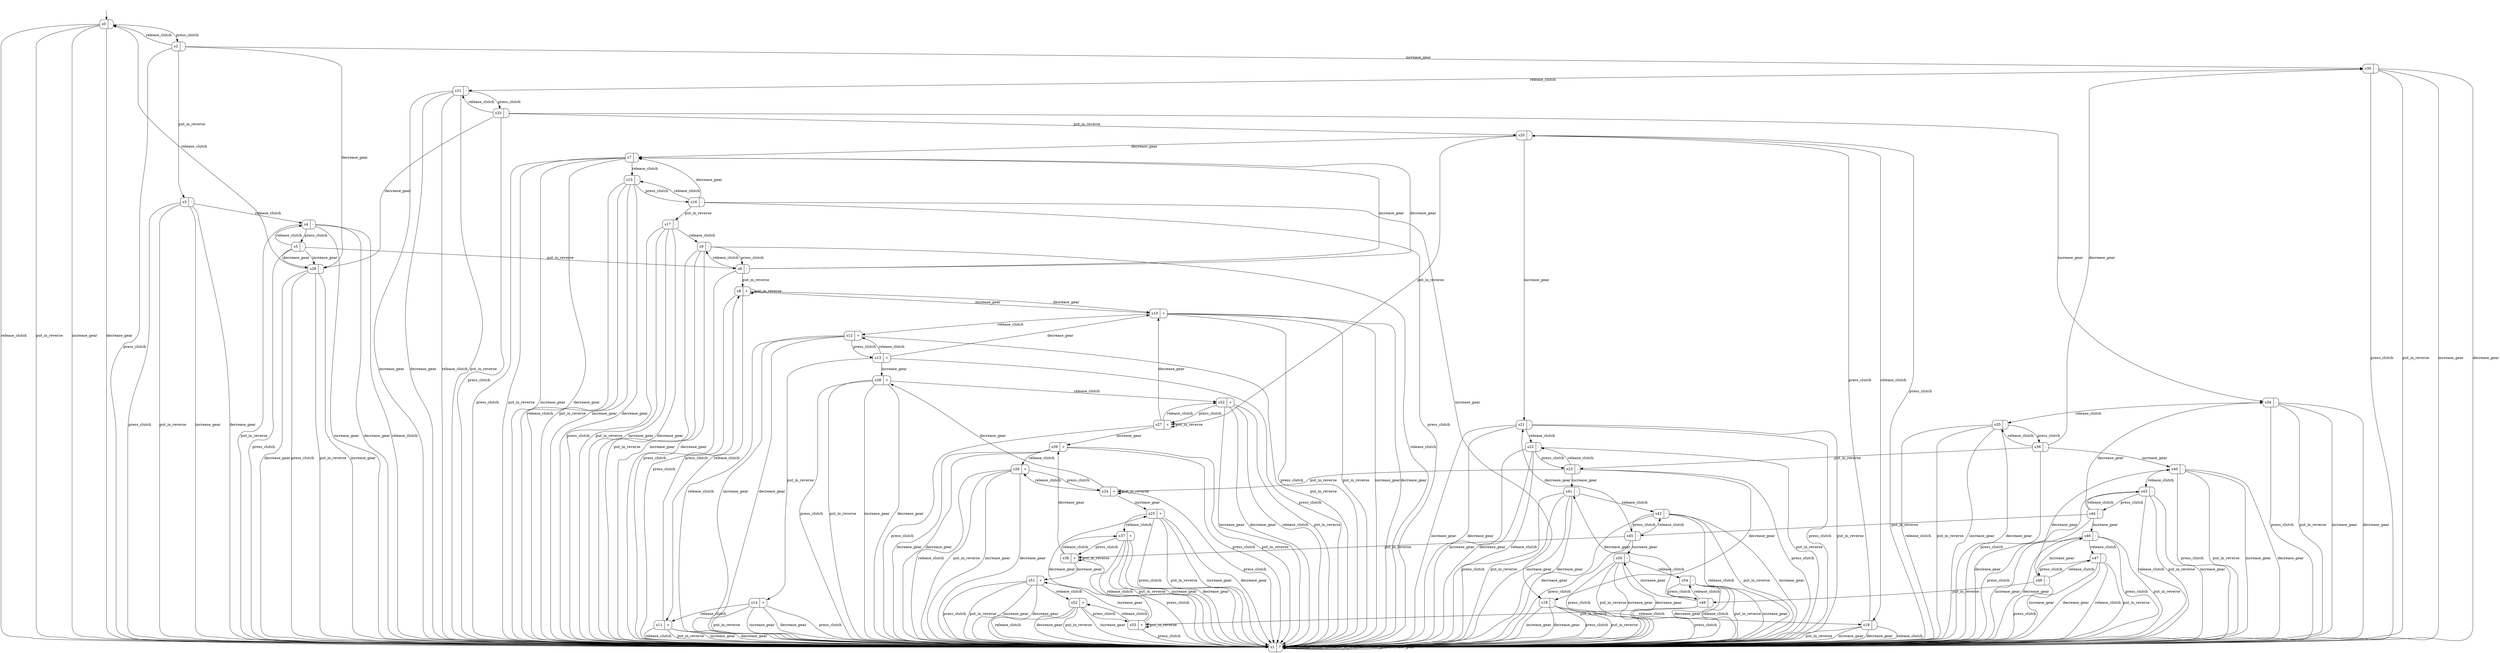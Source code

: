 digraph "output/gearbox_dfa3" {
s0 [label="s0|-", shape=record, style=rounded];
s1 [label="s1|?", shape=record, style=rounded];
s2 [label="s2|-", shape=record, style=rounded];
s3 [label="s3|-", shape=record, style=rounded];
s4 [label="s4|-", shape=record, style=rounded];
s5 [label="s5|-", shape=record, style=rounded];
s6 [label="s6|-", shape=record, style=rounded];
s7 [label="s7|-", shape=record, style=rounded];
s8 [label="s8|+", shape=record, style=rounded];
s9 [label="s9|-", shape=record, style=rounded];
s10 [label="s10|+", shape=record, style=rounded];
s11 [label="s11|+", shape=record, style=rounded];
s12 [label="s12|+", shape=record, style=rounded];
s13 [label="s13|+", shape=record, style=rounded];
s14 [label="s14|+", shape=record, style=rounded];
s15 [label="s15|-", shape=record, style=rounded];
s16 [label="s16|-", shape=record, style=rounded];
s17 [label="s17|-", shape=record, style=rounded];
s18 [label="s18|-", shape=record, style=rounded];
s19 [label="s19|-", shape=record, style=rounded];
s20 [label="s20|-", shape=record, style=rounded];
s21 [label="s21|-", shape=record, style=rounded];
s22 [label="s22|-", shape=record, style=rounded];
s23 [label="s23|-", shape=record, style=rounded];
s24 [label="s24|+", shape=record, style=rounded];
s25 [label="s25|+", shape=record, style=rounded];
s26 [label="s26|+", shape=record, style=rounded];
s27 [label="s27|+", shape=record, style=rounded];
s28 [label="s28|+", shape=record, style=rounded];
s29 [label="s29|-", shape=record, style=rounded];
s30 [label="s30|-", shape=record, style=rounded];
s31 [label="s31|-", shape=record, style=rounded];
s32 [label="s32|+", shape=record, style=rounded];
s33 [label="s33|-", shape=record, style=rounded];
s34 [label="s34|-", shape=record, style=rounded];
s35 [label="s35|-", shape=record, style=rounded];
s36 [label="s36|-", shape=record, style=rounded];
s37 [label="s37|+", shape=record, style=rounded];
s38 [label="s38|+", shape=record, style=rounded];
s39 [label="s39|+", shape=record, style=rounded];
s40 [label="s40|-", shape=record, style=rounded];
s41 [label="s41|-", shape=record, style=rounded];
s42 [label="s42|-", shape=record, style=rounded];
s43 [label="s43|-", shape=record, style=rounded];
s44 [label="s44|-", shape=record, style=rounded];
s45 [label="s45|-", shape=record, style=rounded];
s46 [label="s46|-", shape=record, style=rounded];
s47 [label="s47|-", shape=record, style=rounded];
s48 [label="s48|-", shape=record, style=rounded];
s49 [label="s49|-", shape=record, style=rounded];
s50 [label="s50|-", shape=record, style=rounded];
s51 [label="s51|+", shape=record, style=rounded];
s52 [label="s52|+", shape=record, style=rounded];
s53 [label="s53|+", shape=record, style=rounded];
s54 [label="s54|-", shape=record, style=rounded];
s0 -> s2  [label=press_clutch];
s0 -> s1  [label=release_clutch];
s0 -> s1  [label=put_in_reverse];
s0 -> s1  [label=increase_gear];
s0 -> s1  [label=decrease_gear];
s1 -> s1  [label=press_clutch];
s1 -> s1  [label=release_clutch];
s1 -> s1  [label=put_in_reverse];
s1 -> s1  [label=increase_gear];
s1 -> s1  [label=decrease_gear];
s2 -> s1  [label=press_clutch];
s2 -> s0  [label=release_clutch];
s2 -> s3  [label=put_in_reverse];
s2 -> s30  [label=increase_gear];
s2 -> s29  [label=decrease_gear];
s3 -> s1  [label=press_clutch];
s3 -> s4  [label=release_clutch];
s3 -> s1  [label=put_in_reverse];
s3 -> s1  [label=increase_gear];
s3 -> s1  [label=decrease_gear];
s4 -> s5  [label=press_clutch];
s4 -> s1  [label=release_clutch];
s4 -> s1  [label=put_in_reverse];
s4 -> s1  [label=increase_gear];
s4 -> s1  [label=decrease_gear];
s5 -> s1  [label=press_clutch];
s5 -> s4  [label=release_clutch];
s5 -> s6  [label=put_in_reverse];
s5 -> s29  [label=increase_gear];
s5 -> s29  [label=decrease_gear];
s6 -> s1  [label=press_clutch];
s6 -> s9  [label=release_clutch];
s6 -> s8  [label=put_in_reverse];
s6 -> s7  [label=increase_gear];
s6 -> s7  [label=decrease_gear];
s7 -> s1  [label=press_clutch];
s7 -> s15  [label=release_clutch];
s7 -> s1  [label=put_in_reverse];
s7 -> s1  [label=increase_gear];
s7 -> s1  [label=decrease_gear];
s8 -> s1  [label=press_clutch];
s8 -> s11  [label=release_clutch];
s8 -> s8  [label=put_in_reverse];
s8 -> s10  [label=increase_gear];
s8 -> s10  [label=decrease_gear];
s9 -> s6  [label=press_clutch];
s9 -> s1  [label=release_clutch];
s9 -> s1  [label=put_in_reverse];
s9 -> s1  [label=increase_gear];
s9 -> s1  [label=decrease_gear];
s10 -> s1  [label=press_clutch];
s10 -> s12  [label=release_clutch];
s10 -> s1  [label=put_in_reverse];
s10 -> s1  [label=increase_gear];
s10 -> s1  [label=decrease_gear];
s11 -> s8  [label=press_clutch];
s11 -> s1  [label=release_clutch];
s11 -> s1  [label=put_in_reverse];
s11 -> s1  [label=increase_gear];
s11 -> s1  [label=decrease_gear];
s12 -> s13  [label=press_clutch];
s12 -> s1  [label=release_clutch];
s12 -> s1  [label=put_in_reverse];
s12 -> s1  [label=increase_gear];
s12 -> s1  [label=decrease_gear];
s13 -> s1  [label=press_clutch];
s13 -> s12  [label=release_clutch];
s13 -> s14  [label=put_in_reverse];
s13 -> s28  [label=increase_gear];
s13 -> s10  [label=decrease_gear];
s14 -> s1  [label=press_clutch];
s14 -> s11  [label=release_clutch];
s14 -> s1  [label=put_in_reverse];
s14 -> s1  [label=increase_gear];
s14 -> s1  [label=decrease_gear];
s15 -> s16  [label=press_clutch];
s15 -> s1  [label=release_clutch];
s15 -> s1  [label=put_in_reverse];
s15 -> s1  [label=increase_gear];
s15 -> s1  [label=decrease_gear];
s16 -> s1  [label=press_clutch];
s16 -> s15  [label=release_clutch];
s16 -> s17  [label=put_in_reverse];
s16 -> s18  [label=increase_gear];
s16 -> s7  [label=decrease_gear];
s17 -> s1  [label=press_clutch];
s17 -> s9  [label=release_clutch];
s17 -> s1  [label=put_in_reverse];
s17 -> s1  [label=increase_gear];
s17 -> s1  [label=decrease_gear];
s18 -> s1  [label=press_clutch];
s18 -> s19  [label=release_clutch];
s18 -> s1  [label=put_in_reverse];
s18 -> s1  [label=increase_gear];
s18 -> s1  [label=decrease_gear];
s19 -> s20  [label=press_clutch];
s19 -> s1  [label=release_clutch];
s19 -> s1  [label=put_in_reverse];
s19 -> s1  [label=increase_gear];
s19 -> s1  [label=decrease_gear];
s20 -> s1  [label=press_clutch];
s20 -> s19  [label=release_clutch];
s20 -> s27  [label=put_in_reverse];
s20 -> s21  [label=increase_gear];
s20 -> s7  [label=decrease_gear];
s21 -> s1  [label=press_clutch];
s21 -> s22  [label=release_clutch];
s21 -> s1  [label=put_in_reverse];
s21 -> s1  [label=increase_gear];
s21 -> s1  [label=decrease_gear];
s22 -> s23  [label=press_clutch];
s22 -> s1  [label=release_clutch];
s22 -> s1  [label=put_in_reverse];
s22 -> s1  [label=increase_gear];
s22 -> s1  [label=decrease_gear];
s23 -> s1  [label=press_clutch];
s23 -> s22  [label=release_clutch];
s23 -> s24  [label=put_in_reverse];
s23 -> s41  [label=increase_gear];
s23 -> s18  [label=decrease_gear];
s24 -> s1  [label=press_clutch];
s24 -> s26  [label=release_clutch];
s24 -> s24  [label=put_in_reverse];
s24 -> s25  [label=increase_gear];
s24 -> s28  [label=decrease_gear];
s25 -> s1  [label=press_clutch];
s25 -> s37  [label=release_clutch];
s25 -> s1  [label=put_in_reverse];
s25 -> s1  [label=increase_gear];
s25 -> s1  [label=decrease_gear];
s26 -> s24  [label=press_clutch];
s26 -> s1  [label=release_clutch];
s26 -> s1  [label=put_in_reverse];
s26 -> s1  [label=increase_gear];
s26 -> s1  [label=decrease_gear];
s27 -> s1  [label=press_clutch];
s27 -> s32  [label=release_clutch];
s27 -> s27  [label=put_in_reverse];
s27 -> s39  [label=increase_gear];
s27 -> s10  [label=decrease_gear];
s28 -> s1  [label=press_clutch];
s28 -> s32  [label=release_clutch];
s28 -> s1  [label=put_in_reverse];
s28 -> s1  [label=increase_gear];
s28 -> s1  [label=decrease_gear];
s29 -> s1  [label=press_clutch];
s29 -> s0  [label=release_clutch];
s29 -> s1  [label=put_in_reverse];
s29 -> s1  [label=increase_gear];
s29 -> s1  [label=decrease_gear];
s30 -> s1  [label=press_clutch];
s30 -> s31  [label=release_clutch];
s30 -> s1  [label=put_in_reverse];
s30 -> s1  [label=increase_gear];
s30 -> s1  [label=decrease_gear];
s31 -> s33  [label=press_clutch];
s31 -> s1  [label=release_clutch];
s31 -> s1  [label=put_in_reverse];
s31 -> s1  [label=increase_gear];
s31 -> s1  [label=decrease_gear];
s32 -> s27  [label=press_clutch];
s32 -> s1  [label=release_clutch];
s32 -> s1  [label=put_in_reverse];
s32 -> s1  [label=increase_gear];
s32 -> s1  [label=decrease_gear];
s33 -> s1  [label=press_clutch];
s33 -> s31  [label=release_clutch];
s33 -> s20  [label=put_in_reverse];
s33 -> s34  [label=increase_gear];
s33 -> s29  [label=decrease_gear];
s34 -> s1  [label=press_clutch];
s34 -> s35  [label=release_clutch];
s34 -> s1  [label=put_in_reverse];
s34 -> s1  [label=increase_gear];
s34 -> s1  [label=decrease_gear];
s35 -> s36  [label=press_clutch];
s35 -> s1  [label=release_clutch];
s35 -> s1  [label=put_in_reverse];
s35 -> s1  [label=increase_gear];
s35 -> s1  [label=decrease_gear];
s36 -> s1  [label=press_clutch];
s36 -> s35  [label=release_clutch];
s36 -> s23  [label=put_in_reverse];
s36 -> s40  [label=increase_gear];
s36 -> s30  [label=decrease_gear];
s37 -> s38  [label=press_clutch];
s37 -> s1  [label=release_clutch];
s37 -> s1  [label=put_in_reverse];
s37 -> s1  [label=increase_gear];
s37 -> s1  [label=decrease_gear];
s38 -> s1  [label=press_clutch];
s38 -> s37  [label=release_clutch];
s38 -> s38  [label=put_in_reverse];
s38 -> s51  [label=increase_gear];
s38 -> s39  [label=decrease_gear];
s39 -> s1  [label=press_clutch];
s39 -> s26  [label=release_clutch];
s39 -> s1  [label=put_in_reverse];
s39 -> s1  [label=increase_gear];
s39 -> s1  [label=decrease_gear];
s40 -> s1  [label=press_clutch];
s40 -> s43  [label=release_clutch];
s40 -> s1  [label=put_in_reverse];
s40 -> s1  [label=increase_gear];
s40 -> s1  [label=decrease_gear];
s41 -> s1  [label=press_clutch];
s41 -> s42  [label=release_clutch];
s41 -> s1  [label=put_in_reverse];
s41 -> s1  [label=increase_gear];
s41 -> s1  [label=decrease_gear];
s42 -> s45  [label=press_clutch];
s42 -> s1  [label=release_clutch];
s42 -> s1  [label=put_in_reverse];
s42 -> s1  [label=increase_gear];
s42 -> s1  [label=decrease_gear];
s43 -> s44  [label=press_clutch];
s43 -> s1  [label=release_clutch];
s43 -> s1  [label=put_in_reverse];
s43 -> s1  [label=increase_gear];
s43 -> s1  [label=decrease_gear];
s44 -> s1  [label=press_clutch];
s44 -> s43  [label=release_clutch];
s44 -> s45  [label=put_in_reverse];
s44 -> s46  [label=increase_gear];
s44 -> s34  [label=decrease_gear];
s45 -> s1  [label=press_clutch];
s45 -> s42  [label=release_clutch];
s45 -> s38  [label=put_in_reverse];
s45 -> s50  [label=increase_gear];
s45 -> s21  [label=decrease_gear];
s46 -> s1  [label=press_clutch];
s46 -> s47  [label=release_clutch];
s46 -> s1  [label=put_in_reverse];
s46 -> s1  [label=increase_gear];
s46 -> s1  [label=decrease_gear];
s47 -> s48  [label=press_clutch];
s47 -> s1  [label=release_clutch];
s47 -> s1  [label=put_in_reverse];
s47 -> s1  [label=increase_gear];
s47 -> s1  [label=decrease_gear];
s48 -> s1  [label=press_clutch];
s48 -> s47  [label=release_clutch];
s48 -> s49  [label=put_in_reverse];
s48 -> s46  [label=increase_gear];
s48 -> s40  [label=decrease_gear];
s49 -> s1  [label=press_clutch];
s49 -> s54  [label=release_clutch];
s49 -> s53  [label=put_in_reverse];
s49 -> s50  [label=increase_gear];
s49 -> s41  [label=decrease_gear];
s50 -> s1  [label=press_clutch];
s50 -> s54  [label=release_clutch];
s50 -> s1  [label=put_in_reverse];
s50 -> s1  [label=increase_gear];
s50 -> s1  [label=decrease_gear];
s51 -> s1  [label=press_clutch];
s51 -> s52  [label=release_clutch];
s51 -> s1  [label=put_in_reverse];
s51 -> s1  [label=increase_gear];
s51 -> s1  [label=decrease_gear];
s52 -> s53  [label=press_clutch];
s52 -> s1  [label=release_clutch];
s52 -> s1  [label=put_in_reverse];
s52 -> s1  [label=increase_gear];
s52 -> s1  [label=decrease_gear];
s53 -> s1  [label=press_clutch];
s53 -> s52  [label=release_clutch];
s53 -> s53  [label=put_in_reverse];
s53 -> s51  [label=increase_gear];
s53 -> s25  [label=decrease_gear];
s54 -> s49  [label=press_clutch];
s54 -> s1  [label=release_clutch];
s54 -> s1  [label=put_in_reverse];
s54 -> s1  [label=increase_gear];
s54 -> s1  [label=decrease_gear];
__start0 [label="", shape=none];
__start0 -> s0  [label=""];
}
